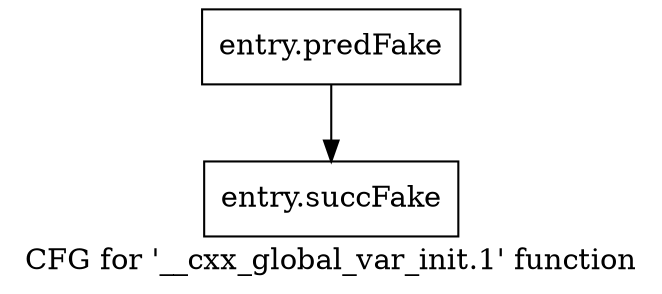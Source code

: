 digraph "CFG for '__cxx_global_var_init.1' function" {
	label="CFG for '__cxx_global_var_init.1' function";

	Node0x55b7ef0 [shape=record,filename="../../../../test_hart.cpp",linenumber="5",label="{entry.predFake}"];
	Node0x55b7ef0 -> Node0x54fa610[ callList="" memoryops="" filename="../../../../test_hart.cpp" execusionnum="0"];
	Node0x54fa610 [shape=record,filename="../../../../test_hart.cpp",linenumber="5",label="{entry.succFake}"];
}
